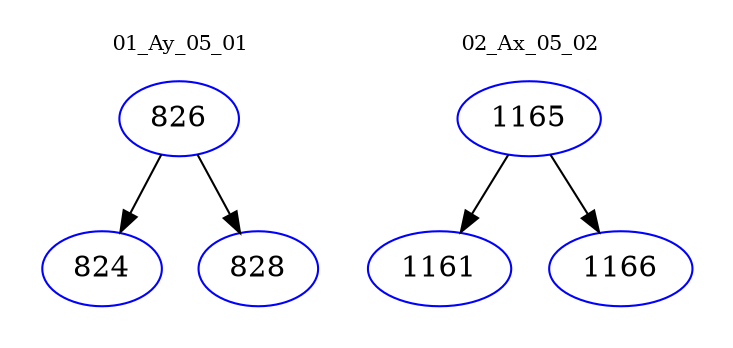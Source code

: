 digraph{
subgraph cluster_0 {
color = white
label = "01_Ay_05_01";
fontsize=10;
T0_826 [label="826", color="blue"]
T0_826 -> T0_824 [color="black"]
T0_824 [label="824", color="blue"]
T0_826 -> T0_828 [color="black"]
T0_828 [label="828", color="blue"]
}
subgraph cluster_1 {
color = white
label = "02_Ax_05_02";
fontsize=10;
T1_1165 [label="1165", color="blue"]
T1_1165 -> T1_1161 [color="black"]
T1_1161 [label="1161", color="blue"]
T1_1165 -> T1_1166 [color="black"]
T1_1166 [label="1166", color="blue"]
}
}
